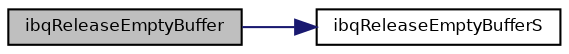 digraph "ibqReleaseEmptyBuffer"
{
  bgcolor="transparent";
  edge [fontname="Helvetica",fontsize="8",labelfontname="Helvetica",labelfontsize="8"];
  node [fontname="Helvetica",fontsize="8",shape=record];
  rankdir="LR";
  Node7 [label="ibqReleaseEmptyBuffer",height=0.2,width=0.4,color="black", fillcolor="grey75", style="filled", fontcolor="black"];
  Node7 -> Node8 [color="midnightblue",fontsize="8",style="solid",fontname="Helvetica"];
  Node8 [label="ibqReleaseEmptyBufferS",height=0.2,width=0.4,color="black",URL="$group___h_a_l___b_u_f_f_e_r_s.html#ga84bd11d1a8f4125aac9261d6eda50857",tooltip="Releases the buffer back in the queue. "];
}
